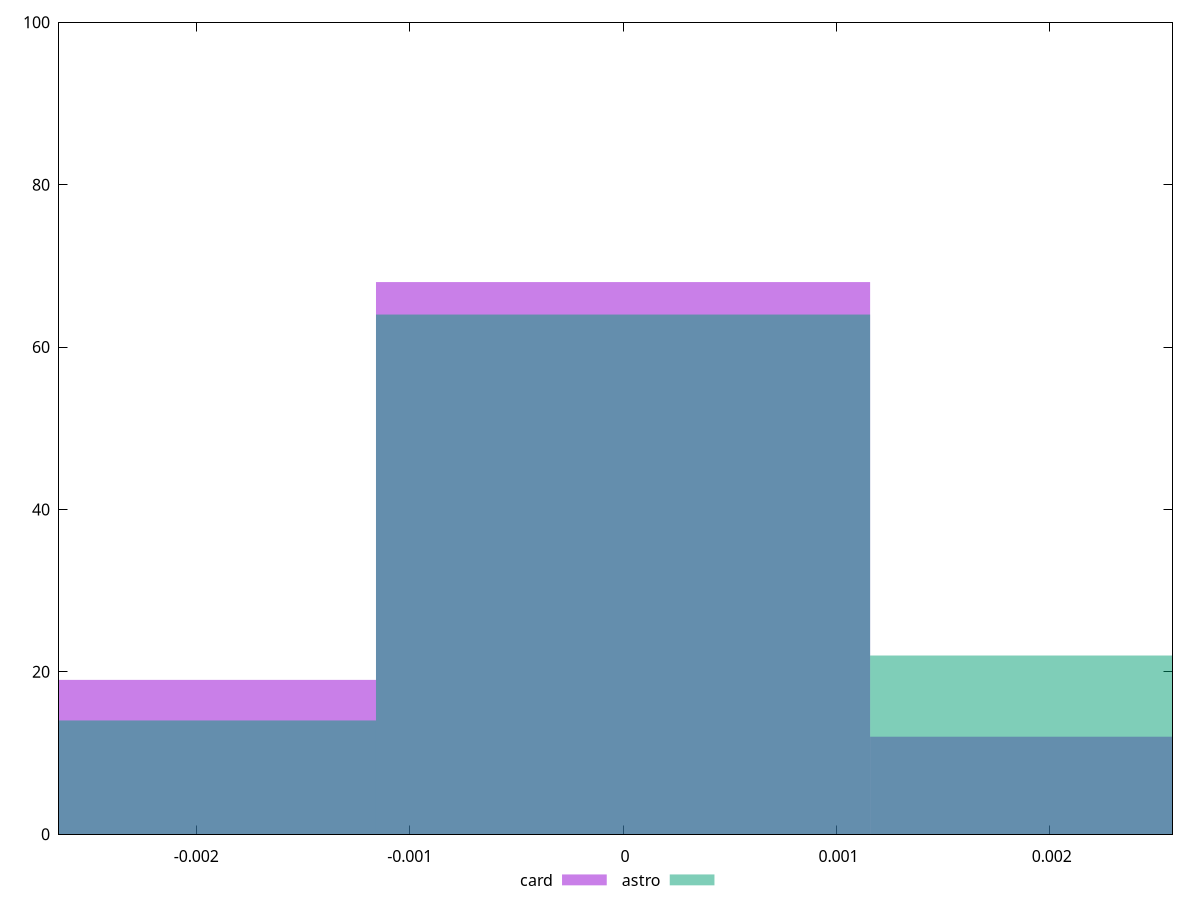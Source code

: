 reset

$card <<EOF
0 68
-0.0023155417165397047 19
0.0023155417165397047 12
EOF

$astro <<EOF
0 64
0.0023155417165397047 22
-0.0023155417165397047 14
EOF

set key outside below
set boxwidth 0.0023155417165397047
set xrange [-0.0026432148258297484:0.0025747764308776703]
set yrange [0:100]
set trange [0:100]
set style fill transparent solid 0.5 noborder
set terminal svg size 640, 500 enhanced background rgb 'white'
set output "reports/report_00027_2021-02-24T12-40-31.850Z/meta/pScore-difference/comparison/histogram/2_vs_3.svg"

plot $card title "card" with boxes, \
     $astro title "astro" with boxes

reset
